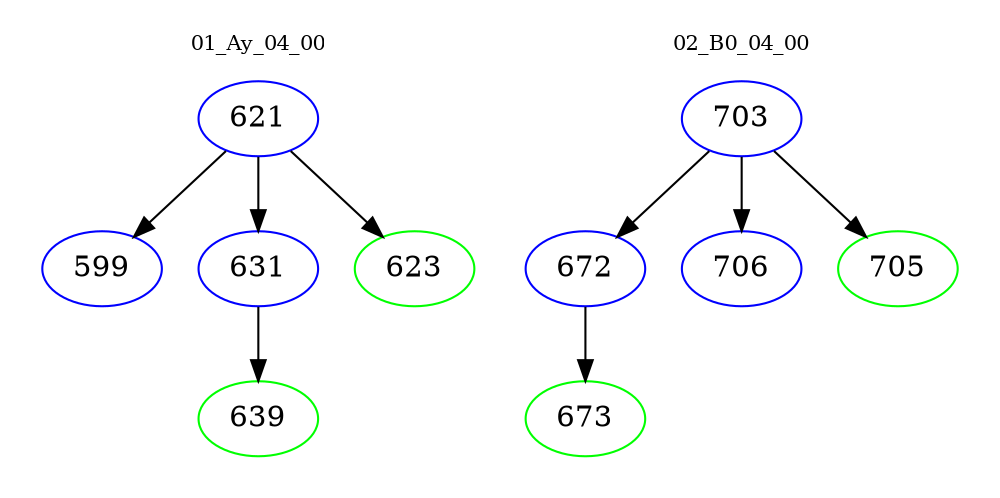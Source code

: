 digraph{
subgraph cluster_0 {
color = white
label = "01_Ay_04_00";
fontsize=10;
T0_621 [label="621", color="blue"]
T0_621 -> T0_599 [color="black"]
T0_599 [label="599", color="blue"]
T0_621 -> T0_631 [color="black"]
T0_631 [label="631", color="blue"]
T0_631 -> T0_639 [color="black"]
T0_639 [label="639", color="green"]
T0_621 -> T0_623 [color="black"]
T0_623 [label="623", color="green"]
}
subgraph cluster_1 {
color = white
label = "02_B0_04_00";
fontsize=10;
T1_703 [label="703", color="blue"]
T1_703 -> T1_672 [color="black"]
T1_672 [label="672", color="blue"]
T1_672 -> T1_673 [color="black"]
T1_673 [label="673", color="green"]
T1_703 -> T1_706 [color="black"]
T1_706 [label="706", color="blue"]
T1_703 -> T1_705 [color="black"]
T1_705 [label="705", color="green"]
}
}
